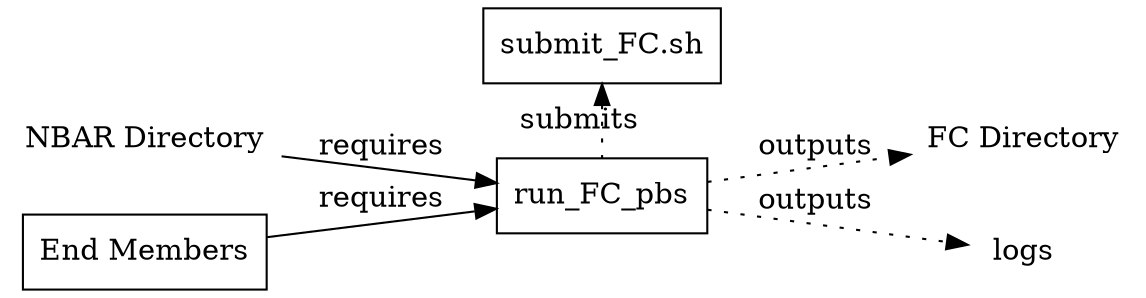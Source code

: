 digraph fc {

        rankdir = LR;
# Luigi tasks


# scripts

    { rank=same
        submit_sh[shape=box, label="submit_FC.sh"]
        run_pbs[shape=box, label="run_FC_pbs"]
    }

# Targets


	NBAR_ProductDataset [shape=DatabaseShape, peripheries=0, label="NBAR Directory"]
	FC_ProductDataset [shape=DatabaseShape, peripheries=0, label="FC Directory"]
	End_Members [shape=box, label="End Members"]
	logs [shape=DatabaseShape, peripheries=0, label="logs"]

# Outputs
	run_pbs -> FC_ProductDataset [style=dotted, label="outputs"]
	run_pbs -> logs [style=dotted, label="outputs"]

# Requires

	NBAR_ProductDataset -> run_pbs [label="requires"]
	End_Members  -> run_pbs[label="requires"]

# Submissions

        submit_sh -> run_pbs [style=dotted, label="submits", dir=back]
}
